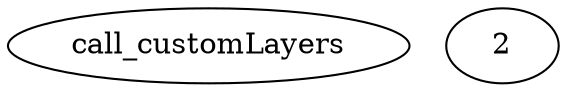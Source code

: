 /* Created by mdot for Matlab */
digraph m2html {

  call_customLayers 2 [URL="call_customLayers 2.html"];
  call_customLayers [URL="call_customLayers.html"];
}